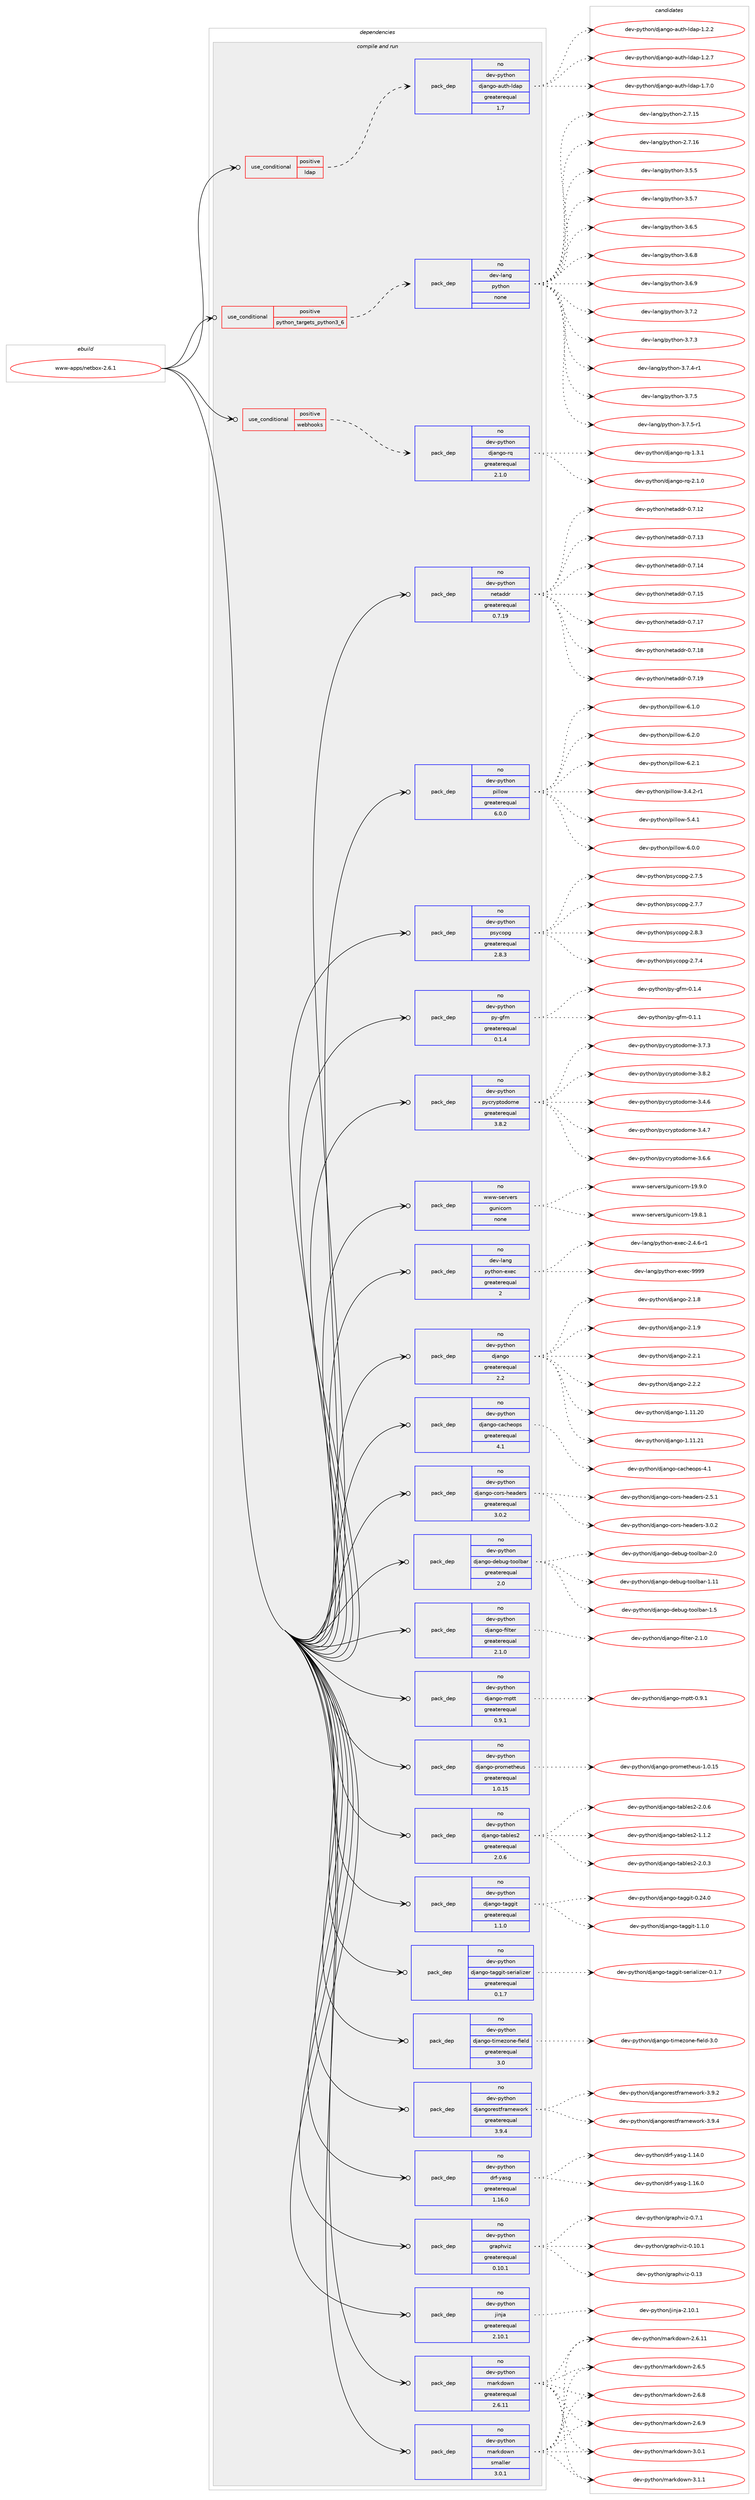 digraph prolog {

# *************
# Graph options
# *************

newrank=true;
concentrate=true;
compound=true;
graph [rankdir=LR,fontname=Helvetica,fontsize=10,ranksep=1.5];#, ranksep=2.5, nodesep=0.2];
edge  [arrowhead=vee];
node  [fontname=Helvetica,fontsize=10];

# **********
# The ebuild
# **********

subgraph cluster_leftcol {
color=gray;
rank=same;
label=<<i>ebuild</i>>;
id [label="www-apps/netbox-2.6.1", color=red, width=4, href="../www-apps/netbox-2.6.1.svg"];
}

# ****************
# The dependencies
# ****************

subgraph cluster_midcol {
color=gray;
label=<<i>dependencies</i>>;
subgraph cluster_compile {
fillcolor="#eeeeee";
style=filled;
label=<<i>compile</i>>;
}
subgraph cluster_compileandrun {
fillcolor="#eeeeee";
style=filled;
label=<<i>compile and run</i>>;
subgraph cond216945 {
dependency904973 [label=<<TABLE BORDER="0" CELLBORDER="1" CELLSPACING="0" CELLPADDING="4"><TR><TD ROWSPAN="3" CELLPADDING="10">use_conditional</TD></TR><TR><TD>positive</TD></TR><TR><TD>ldap</TD></TR></TABLE>>, shape=none, color=red];
subgraph pack671734 {
dependency904974 [label=<<TABLE BORDER="0" CELLBORDER="1" CELLSPACING="0" CELLPADDING="4" WIDTH="220"><TR><TD ROWSPAN="6" CELLPADDING="30">pack_dep</TD></TR><TR><TD WIDTH="110">no</TD></TR><TR><TD>dev-python</TD></TR><TR><TD>django-auth-ldap</TD></TR><TR><TD>greaterequal</TD></TR><TR><TD>1.7</TD></TR></TABLE>>, shape=none, color=blue];
}
dependency904973:e -> dependency904974:w [weight=20,style="dashed",arrowhead="vee"];
}
id:e -> dependency904973:w [weight=20,style="solid",arrowhead="odotvee"];
subgraph cond216946 {
dependency904975 [label=<<TABLE BORDER="0" CELLBORDER="1" CELLSPACING="0" CELLPADDING="4"><TR><TD ROWSPAN="3" CELLPADDING="10">use_conditional</TD></TR><TR><TD>positive</TD></TR><TR><TD>python_targets_python3_6</TD></TR></TABLE>>, shape=none, color=red];
subgraph pack671735 {
dependency904976 [label=<<TABLE BORDER="0" CELLBORDER="1" CELLSPACING="0" CELLPADDING="4" WIDTH="220"><TR><TD ROWSPAN="6" CELLPADDING="30">pack_dep</TD></TR><TR><TD WIDTH="110">no</TD></TR><TR><TD>dev-lang</TD></TR><TR><TD>python</TD></TR><TR><TD>none</TD></TR><TR><TD></TD></TR></TABLE>>, shape=none, color=blue];
}
dependency904975:e -> dependency904976:w [weight=20,style="dashed",arrowhead="vee"];
}
id:e -> dependency904975:w [weight=20,style="solid",arrowhead="odotvee"];
subgraph cond216947 {
dependency904977 [label=<<TABLE BORDER="0" CELLBORDER="1" CELLSPACING="0" CELLPADDING="4"><TR><TD ROWSPAN="3" CELLPADDING="10">use_conditional</TD></TR><TR><TD>positive</TD></TR><TR><TD>webhooks</TD></TR></TABLE>>, shape=none, color=red];
subgraph pack671736 {
dependency904978 [label=<<TABLE BORDER="0" CELLBORDER="1" CELLSPACING="0" CELLPADDING="4" WIDTH="220"><TR><TD ROWSPAN="6" CELLPADDING="30">pack_dep</TD></TR><TR><TD WIDTH="110">no</TD></TR><TR><TD>dev-python</TD></TR><TR><TD>django-rq</TD></TR><TR><TD>greaterequal</TD></TR><TR><TD>2.1.0</TD></TR></TABLE>>, shape=none, color=blue];
}
dependency904977:e -> dependency904978:w [weight=20,style="dashed",arrowhead="vee"];
}
id:e -> dependency904977:w [weight=20,style="solid",arrowhead="odotvee"];
subgraph pack671737 {
dependency904979 [label=<<TABLE BORDER="0" CELLBORDER="1" CELLSPACING="0" CELLPADDING="4" WIDTH="220"><TR><TD ROWSPAN="6" CELLPADDING="30">pack_dep</TD></TR><TR><TD WIDTH="110">no</TD></TR><TR><TD>dev-lang</TD></TR><TR><TD>python-exec</TD></TR><TR><TD>greaterequal</TD></TR><TR><TD>2</TD></TR></TABLE>>, shape=none, color=blue];
}
id:e -> dependency904979:w [weight=20,style="solid",arrowhead="odotvee"];
subgraph pack671738 {
dependency904980 [label=<<TABLE BORDER="0" CELLBORDER="1" CELLSPACING="0" CELLPADDING="4" WIDTH="220"><TR><TD ROWSPAN="6" CELLPADDING="30">pack_dep</TD></TR><TR><TD WIDTH="110">no</TD></TR><TR><TD>dev-python</TD></TR><TR><TD>django</TD></TR><TR><TD>greaterequal</TD></TR><TR><TD>2.2</TD></TR></TABLE>>, shape=none, color=blue];
}
id:e -> dependency904980:w [weight=20,style="solid",arrowhead="odotvee"];
subgraph pack671739 {
dependency904981 [label=<<TABLE BORDER="0" CELLBORDER="1" CELLSPACING="0" CELLPADDING="4" WIDTH="220"><TR><TD ROWSPAN="6" CELLPADDING="30">pack_dep</TD></TR><TR><TD WIDTH="110">no</TD></TR><TR><TD>dev-python</TD></TR><TR><TD>django-cacheops</TD></TR><TR><TD>greaterequal</TD></TR><TR><TD>4.1</TD></TR></TABLE>>, shape=none, color=blue];
}
id:e -> dependency904981:w [weight=20,style="solid",arrowhead="odotvee"];
subgraph pack671740 {
dependency904982 [label=<<TABLE BORDER="0" CELLBORDER="1" CELLSPACING="0" CELLPADDING="4" WIDTH="220"><TR><TD ROWSPAN="6" CELLPADDING="30">pack_dep</TD></TR><TR><TD WIDTH="110">no</TD></TR><TR><TD>dev-python</TD></TR><TR><TD>django-cors-headers</TD></TR><TR><TD>greaterequal</TD></TR><TR><TD>3.0.2</TD></TR></TABLE>>, shape=none, color=blue];
}
id:e -> dependency904982:w [weight=20,style="solid",arrowhead="odotvee"];
subgraph pack671741 {
dependency904983 [label=<<TABLE BORDER="0" CELLBORDER="1" CELLSPACING="0" CELLPADDING="4" WIDTH="220"><TR><TD ROWSPAN="6" CELLPADDING="30">pack_dep</TD></TR><TR><TD WIDTH="110">no</TD></TR><TR><TD>dev-python</TD></TR><TR><TD>django-debug-toolbar</TD></TR><TR><TD>greaterequal</TD></TR><TR><TD>2.0</TD></TR></TABLE>>, shape=none, color=blue];
}
id:e -> dependency904983:w [weight=20,style="solid",arrowhead="odotvee"];
subgraph pack671742 {
dependency904984 [label=<<TABLE BORDER="0" CELLBORDER="1" CELLSPACING="0" CELLPADDING="4" WIDTH="220"><TR><TD ROWSPAN="6" CELLPADDING="30">pack_dep</TD></TR><TR><TD WIDTH="110">no</TD></TR><TR><TD>dev-python</TD></TR><TR><TD>django-filter</TD></TR><TR><TD>greaterequal</TD></TR><TR><TD>2.1.0</TD></TR></TABLE>>, shape=none, color=blue];
}
id:e -> dependency904984:w [weight=20,style="solid",arrowhead="odotvee"];
subgraph pack671743 {
dependency904985 [label=<<TABLE BORDER="0" CELLBORDER="1" CELLSPACING="0" CELLPADDING="4" WIDTH="220"><TR><TD ROWSPAN="6" CELLPADDING="30">pack_dep</TD></TR><TR><TD WIDTH="110">no</TD></TR><TR><TD>dev-python</TD></TR><TR><TD>django-mptt</TD></TR><TR><TD>greaterequal</TD></TR><TR><TD>0.9.1</TD></TR></TABLE>>, shape=none, color=blue];
}
id:e -> dependency904985:w [weight=20,style="solid",arrowhead="odotvee"];
subgraph pack671744 {
dependency904986 [label=<<TABLE BORDER="0" CELLBORDER="1" CELLSPACING="0" CELLPADDING="4" WIDTH="220"><TR><TD ROWSPAN="6" CELLPADDING="30">pack_dep</TD></TR><TR><TD WIDTH="110">no</TD></TR><TR><TD>dev-python</TD></TR><TR><TD>django-prometheus</TD></TR><TR><TD>greaterequal</TD></TR><TR><TD>1.0.15</TD></TR></TABLE>>, shape=none, color=blue];
}
id:e -> dependency904986:w [weight=20,style="solid",arrowhead="odotvee"];
subgraph pack671745 {
dependency904987 [label=<<TABLE BORDER="0" CELLBORDER="1" CELLSPACING="0" CELLPADDING="4" WIDTH="220"><TR><TD ROWSPAN="6" CELLPADDING="30">pack_dep</TD></TR><TR><TD WIDTH="110">no</TD></TR><TR><TD>dev-python</TD></TR><TR><TD>django-tables2</TD></TR><TR><TD>greaterequal</TD></TR><TR><TD>2.0.6</TD></TR></TABLE>>, shape=none, color=blue];
}
id:e -> dependency904987:w [weight=20,style="solid",arrowhead="odotvee"];
subgraph pack671746 {
dependency904988 [label=<<TABLE BORDER="0" CELLBORDER="1" CELLSPACING="0" CELLPADDING="4" WIDTH="220"><TR><TD ROWSPAN="6" CELLPADDING="30">pack_dep</TD></TR><TR><TD WIDTH="110">no</TD></TR><TR><TD>dev-python</TD></TR><TR><TD>django-taggit</TD></TR><TR><TD>greaterequal</TD></TR><TR><TD>1.1.0</TD></TR></TABLE>>, shape=none, color=blue];
}
id:e -> dependency904988:w [weight=20,style="solid",arrowhead="odotvee"];
subgraph pack671747 {
dependency904989 [label=<<TABLE BORDER="0" CELLBORDER="1" CELLSPACING="0" CELLPADDING="4" WIDTH="220"><TR><TD ROWSPAN="6" CELLPADDING="30">pack_dep</TD></TR><TR><TD WIDTH="110">no</TD></TR><TR><TD>dev-python</TD></TR><TR><TD>django-taggit-serializer</TD></TR><TR><TD>greaterequal</TD></TR><TR><TD>0.1.7</TD></TR></TABLE>>, shape=none, color=blue];
}
id:e -> dependency904989:w [weight=20,style="solid",arrowhead="odotvee"];
subgraph pack671748 {
dependency904990 [label=<<TABLE BORDER="0" CELLBORDER="1" CELLSPACING="0" CELLPADDING="4" WIDTH="220"><TR><TD ROWSPAN="6" CELLPADDING="30">pack_dep</TD></TR><TR><TD WIDTH="110">no</TD></TR><TR><TD>dev-python</TD></TR><TR><TD>django-timezone-field</TD></TR><TR><TD>greaterequal</TD></TR><TR><TD>3.0</TD></TR></TABLE>>, shape=none, color=blue];
}
id:e -> dependency904990:w [weight=20,style="solid",arrowhead="odotvee"];
subgraph pack671749 {
dependency904991 [label=<<TABLE BORDER="0" CELLBORDER="1" CELLSPACING="0" CELLPADDING="4" WIDTH="220"><TR><TD ROWSPAN="6" CELLPADDING="30">pack_dep</TD></TR><TR><TD WIDTH="110">no</TD></TR><TR><TD>dev-python</TD></TR><TR><TD>djangorestframework</TD></TR><TR><TD>greaterequal</TD></TR><TR><TD>3.9.4</TD></TR></TABLE>>, shape=none, color=blue];
}
id:e -> dependency904991:w [weight=20,style="solid",arrowhead="odotvee"];
subgraph pack671750 {
dependency904992 [label=<<TABLE BORDER="0" CELLBORDER="1" CELLSPACING="0" CELLPADDING="4" WIDTH="220"><TR><TD ROWSPAN="6" CELLPADDING="30">pack_dep</TD></TR><TR><TD WIDTH="110">no</TD></TR><TR><TD>dev-python</TD></TR><TR><TD>drf-yasg</TD></TR><TR><TD>greaterequal</TD></TR><TR><TD>1.16.0</TD></TR></TABLE>>, shape=none, color=blue];
}
id:e -> dependency904992:w [weight=20,style="solid",arrowhead="odotvee"];
subgraph pack671751 {
dependency904993 [label=<<TABLE BORDER="0" CELLBORDER="1" CELLSPACING="0" CELLPADDING="4" WIDTH="220"><TR><TD ROWSPAN="6" CELLPADDING="30">pack_dep</TD></TR><TR><TD WIDTH="110">no</TD></TR><TR><TD>dev-python</TD></TR><TR><TD>graphviz</TD></TR><TR><TD>greaterequal</TD></TR><TR><TD>0.10.1</TD></TR></TABLE>>, shape=none, color=blue];
}
id:e -> dependency904993:w [weight=20,style="solid",arrowhead="odotvee"];
subgraph pack671752 {
dependency904994 [label=<<TABLE BORDER="0" CELLBORDER="1" CELLSPACING="0" CELLPADDING="4" WIDTH="220"><TR><TD ROWSPAN="6" CELLPADDING="30">pack_dep</TD></TR><TR><TD WIDTH="110">no</TD></TR><TR><TD>dev-python</TD></TR><TR><TD>jinja</TD></TR><TR><TD>greaterequal</TD></TR><TR><TD>2.10.1</TD></TR></TABLE>>, shape=none, color=blue];
}
id:e -> dependency904994:w [weight=20,style="solid",arrowhead="odotvee"];
subgraph pack671753 {
dependency904995 [label=<<TABLE BORDER="0" CELLBORDER="1" CELLSPACING="0" CELLPADDING="4" WIDTH="220"><TR><TD ROWSPAN="6" CELLPADDING="30">pack_dep</TD></TR><TR><TD WIDTH="110">no</TD></TR><TR><TD>dev-python</TD></TR><TR><TD>markdown</TD></TR><TR><TD>greaterequal</TD></TR><TR><TD>2.6.11</TD></TR></TABLE>>, shape=none, color=blue];
}
id:e -> dependency904995:w [weight=20,style="solid",arrowhead="odotvee"];
subgraph pack671754 {
dependency904996 [label=<<TABLE BORDER="0" CELLBORDER="1" CELLSPACING="0" CELLPADDING="4" WIDTH="220"><TR><TD ROWSPAN="6" CELLPADDING="30">pack_dep</TD></TR><TR><TD WIDTH="110">no</TD></TR><TR><TD>dev-python</TD></TR><TR><TD>markdown</TD></TR><TR><TD>smaller</TD></TR><TR><TD>3.0.1</TD></TR></TABLE>>, shape=none, color=blue];
}
id:e -> dependency904996:w [weight=20,style="solid",arrowhead="odotvee"];
subgraph pack671755 {
dependency904997 [label=<<TABLE BORDER="0" CELLBORDER="1" CELLSPACING="0" CELLPADDING="4" WIDTH="220"><TR><TD ROWSPAN="6" CELLPADDING="30">pack_dep</TD></TR><TR><TD WIDTH="110">no</TD></TR><TR><TD>dev-python</TD></TR><TR><TD>netaddr</TD></TR><TR><TD>greaterequal</TD></TR><TR><TD>0.7.19</TD></TR></TABLE>>, shape=none, color=blue];
}
id:e -> dependency904997:w [weight=20,style="solid",arrowhead="odotvee"];
subgraph pack671756 {
dependency904998 [label=<<TABLE BORDER="0" CELLBORDER="1" CELLSPACING="0" CELLPADDING="4" WIDTH="220"><TR><TD ROWSPAN="6" CELLPADDING="30">pack_dep</TD></TR><TR><TD WIDTH="110">no</TD></TR><TR><TD>dev-python</TD></TR><TR><TD>pillow</TD></TR><TR><TD>greaterequal</TD></TR><TR><TD>6.0.0</TD></TR></TABLE>>, shape=none, color=blue];
}
id:e -> dependency904998:w [weight=20,style="solid",arrowhead="odotvee"];
subgraph pack671757 {
dependency904999 [label=<<TABLE BORDER="0" CELLBORDER="1" CELLSPACING="0" CELLPADDING="4" WIDTH="220"><TR><TD ROWSPAN="6" CELLPADDING="30">pack_dep</TD></TR><TR><TD WIDTH="110">no</TD></TR><TR><TD>dev-python</TD></TR><TR><TD>psycopg</TD></TR><TR><TD>greaterequal</TD></TR><TR><TD>2.8.3</TD></TR></TABLE>>, shape=none, color=blue];
}
id:e -> dependency904999:w [weight=20,style="solid",arrowhead="odotvee"];
subgraph pack671758 {
dependency905000 [label=<<TABLE BORDER="0" CELLBORDER="1" CELLSPACING="0" CELLPADDING="4" WIDTH="220"><TR><TD ROWSPAN="6" CELLPADDING="30">pack_dep</TD></TR><TR><TD WIDTH="110">no</TD></TR><TR><TD>dev-python</TD></TR><TR><TD>py-gfm</TD></TR><TR><TD>greaterequal</TD></TR><TR><TD>0.1.4</TD></TR></TABLE>>, shape=none, color=blue];
}
id:e -> dependency905000:w [weight=20,style="solid",arrowhead="odotvee"];
subgraph pack671759 {
dependency905001 [label=<<TABLE BORDER="0" CELLBORDER="1" CELLSPACING="0" CELLPADDING="4" WIDTH="220"><TR><TD ROWSPAN="6" CELLPADDING="30">pack_dep</TD></TR><TR><TD WIDTH="110">no</TD></TR><TR><TD>dev-python</TD></TR><TR><TD>pycryptodome</TD></TR><TR><TD>greaterequal</TD></TR><TR><TD>3.8.2</TD></TR></TABLE>>, shape=none, color=blue];
}
id:e -> dependency905001:w [weight=20,style="solid",arrowhead="odotvee"];
subgraph pack671760 {
dependency905002 [label=<<TABLE BORDER="0" CELLBORDER="1" CELLSPACING="0" CELLPADDING="4" WIDTH="220"><TR><TD ROWSPAN="6" CELLPADDING="30">pack_dep</TD></TR><TR><TD WIDTH="110">no</TD></TR><TR><TD>www-servers</TD></TR><TR><TD>gunicorn</TD></TR><TR><TD>none</TD></TR><TR><TD></TD></TR></TABLE>>, shape=none, color=blue];
}
id:e -> dependency905002:w [weight=20,style="solid",arrowhead="odotvee"];
}
subgraph cluster_run {
fillcolor="#eeeeee";
style=filled;
label=<<i>run</i>>;
}
}

# **************
# The candidates
# **************

subgraph cluster_choices {
rank=same;
color=gray;
label=<<i>candidates</i>>;

subgraph choice671734 {
color=black;
nodesep=1;
choice10010111845112121116104111110471001069711010311145971171161044510810097112454946504650 [label="dev-python/django-auth-ldap-1.2.2", color=red, width=4,href="../dev-python/django-auth-ldap-1.2.2.svg"];
choice10010111845112121116104111110471001069711010311145971171161044510810097112454946504655 [label="dev-python/django-auth-ldap-1.2.7", color=red, width=4,href="../dev-python/django-auth-ldap-1.2.7.svg"];
choice10010111845112121116104111110471001069711010311145971171161044510810097112454946554648 [label="dev-python/django-auth-ldap-1.7.0", color=red, width=4,href="../dev-python/django-auth-ldap-1.7.0.svg"];
dependency904974:e -> choice10010111845112121116104111110471001069711010311145971171161044510810097112454946504650:w [style=dotted,weight="100"];
dependency904974:e -> choice10010111845112121116104111110471001069711010311145971171161044510810097112454946504655:w [style=dotted,weight="100"];
dependency904974:e -> choice10010111845112121116104111110471001069711010311145971171161044510810097112454946554648:w [style=dotted,weight="100"];
}
subgraph choice671735 {
color=black;
nodesep=1;
choice10010111845108971101034711212111610411111045504655464953 [label="dev-lang/python-2.7.15", color=red, width=4,href="../dev-lang/python-2.7.15.svg"];
choice10010111845108971101034711212111610411111045504655464954 [label="dev-lang/python-2.7.16", color=red, width=4,href="../dev-lang/python-2.7.16.svg"];
choice100101118451089711010347112121116104111110455146534653 [label="dev-lang/python-3.5.5", color=red, width=4,href="../dev-lang/python-3.5.5.svg"];
choice100101118451089711010347112121116104111110455146534655 [label="dev-lang/python-3.5.7", color=red, width=4,href="../dev-lang/python-3.5.7.svg"];
choice100101118451089711010347112121116104111110455146544653 [label="dev-lang/python-3.6.5", color=red, width=4,href="../dev-lang/python-3.6.5.svg"];
choice100101118451089711010347112121116104111110455146544656 [label="dev-lang/python-3.6.8", color=red, width=4,href="../dev-lang/python-3.6.8.svg"];
choice100101118451089711010347112121116104111110455146544657 [label="dev-lang/python-3.6.9", color=red, width=4,href="../dev-lang/python-3.6.9.svg"];
choice100101118451089711010347112121116104111110455146554650 [label="dev-lang/python-3.7.2", color=red, width=4,href="../dev-lang/python-3.7.2.svg"];
choice100101118451089711010347112121116104111110455146554651 [label="dev-lang/python-3.7.3", color=red, width=4,href="../dev-lang/python-3.7.3.svg"];
choice1001011184510897110103471121211161041111104551465546524511449 [label="dev-lang/python-3.7.4-r1", color=red, width=4,href="../dev-lang/python-3.7.4-r1.svg"];
choice100101118451089711010347112121116104111110455146554653 [label="dev-lang/python-3.7.5", color=red, width=4,href="../dev-lang/python-3.7.5.svg"];
choice1001011184510897110103471121211161041111104551465546534511449 [label="dev-lang/python-3.7.5-r1", color=red, width=4,href="../dev-lang/python-3.7.5-r1.svg"];
dependency904976:e -> choice10010111845108971101034711212111610411111045504655464953:w [style=dotted,weight="100"];
dependency904976:e -> choice10010111845108971101034711212111610411111045504655464954:w [style=dotted,weight="100"];
dependency904976:e -> choice100101118451089711010347112121116104111110455146534653:w [style=dotted,weight="100"];
dependency904976:e -> choice100101118451089711010347112121116104111110455146534655:w [style=dotted,weight="100"];
dependency904976:e -> choice100101118451089711010347112121116104111110455146544653:w [style=dotted,weight="100"];
dependency904976:e -> choice100101118451089711010347112121116104111110455146544656:w [style=dotted,weight="100"];
dependency904976:e -> choice100101118451089711010347112121116104111110455146544657:w [style=dotted,weight="100"];
dependency904976:e -> choice100101118451089711010347112121116104111110455146554650:w [style=dotted,weight="100"];
dependency904976:e -> choice100101118451089711010347112121116104111110455146554651:w [style=dotted,weight="100"];
dependency904976:e -> choice1001011184510897110103471121211161041111104551465546524511449:w [style=dotted,weight="100"];
dependency904976:e -> choice100101118451089711010347112121116104111110455146554653:w [style=dotted,weight="100"];
dependency904976:e -> choice1001011184510897110103471121211161041111104551465546534511449:w [style=dotted,weight="100"];
}
subgraph choice671736 {
color=black;
nodesep=1;
choice10010111845112121116104111110471001069711010311145114113454946514649 [label="dev-python/django-rq-1.3.1", color=red, width=4,href="../dev-python/django-rq-1.3.1.svg"];
choice10010111845112121116104111110471001069711010311145114113455046494648 [label="dev-python/django-rq-2.1.0", color=red, width=4,href="../dev-python/django-rq-2.1.0.svg"];
dependency904978:e -> choice10010111845112121116104111110471001069711010311145114113454946514649:w [style=dotted,weight="100"];
dependency904978:e -> choice10010111845112121116104111110471001069711010311145114113455046494648:w [style=dotted,weight="100"];
}
subgraph choice671737 {
color=black;
nodesep=1;
choice10010111845108971101034711212111610411111045101120101994550465246544511449 [label="dev-lang/python-exec-2.4.6-r1", color=red, width=4,href="../dev-lang/python-exec-2.4.6-r1.svg"];
choice10010111845108971101034711212111610411111045101120101994557575757 [label="dev-lang/python-exec-9999", color=red, width=4,href="../dev-lang/python-exec-9999.svg"];
dependency904979:e -> choice10010111845108971101034711212111610411111045101120101994550465246544511449:w [style=dotted,weight="100"];
dependency904979:e -> choice10010111845108971101034711212111610411111045101120101994557575757:w [style=dotted,weight="100"];
}
subgraph choice671738 {
color=black;
nodesep=1;
choice1001011184511212111610411111047100106971101031114549464949465048 [label="dev-python/django-1.11.20", color=red, width=4,href="../dev-python/django-1.11.20.svg"];
choice1001011184511212111610411111047100106971101031114549464949465049 [label="dev-python/django-1.11.21", color=red, width=4,href="../dev-python/django-1.11.21.svg"];
choice100101118451121211161041111104710010697110103111455046494656 [label="dev-python/django-2.1.8", color=red, width=4,href="../dev-python/django-2.1.8.svg"];
choice100101118451121211161041111104710010697110103111455046494657 [label="dev-python/django-2.1.9", color=red, width=4,href="../dev-python/django-2.1.9.svg"];
choice100101118451121211161041111104710010697110103111455046504649 [label="dev-python/django-2.2.1", color=red, width=4,href="../dev-python/django-2.2.1.svg"];
choice100101118451121211161041111104710010697110103111455046504650 [label="dev-python/django-2.2.2", color=red, width=4,href="../dev-python/django-2.2.2.svg"];
dependency904980:e -> choice1001011184511212111610411111047100106971101031114549464949465048:w [style=dotted,weight="100"];
dependency904980:e -> choice1001011184511212111610411111047100106971101031114549464949465049:w [style=dotted,weight="100"];
dependency904980:e -> choice100101118451121211161041111104710010697110103111455046494656:w [style=dotted,weight="100"];
dependency904980:e -> choice100101118451121211161041111104710010697110103111455046494657:w [style=dotted,weight="100"];
dependency904980:e -> choice100101118451121211161041111104710010697110103111455046504649:w [style=dotted,weight="100"];
dependency904980:e -> choice100101118451121211161041111104710010697110103111455046504650:w [style=dotted,weight="100"];
}
subgraph choice671739 {
color=black;
nodesep=1;
choice1001011184511212111610411111047100106971101031114599979910410111111211545524649 [label="dev-python/django-cacheops-4.1", color=red, width=4,href="../dev-python/django-cacheops-4.1.svg"];
dependency904981:e -> choice1001011184511212111610411111047100106971101031114599979910410111111211545524649:w [style=dotted,weight="100"];
}
subgraph choice671740 {
color=black;
nodesep=1;
choice10010111845112121116104111110471001069711010311145991111141154510410197100101114115455046534649 [label="dev-python/django-cors-headers-2.5.1", color=red, width=4,href="../dev-python/django-cors-headers-2.5.1.svg"];
choice10010111845112121116104111110471001069711010311145991111141154510410197100101114115455146484650 [label="dev-python/django-cors-headers-3.0.2", color=red, width=4,href="../dev-python/django-cors-headers-3.0.2.svg"];
dependency904982:e -> choice10010111845112121116104111110471001069711010311145991111141154510410197100101114115455046534649:w [style=dotted,weight="100"];
dependency904982:e -> choice10010111845112121116104111110471001069711010311145991111141154510410197100101114115455146484650:w [style=dotted,weight="100"];
}
subgraph choice671741 {
color=black;
nodesep=1;
choice10010111845112121116104111110471001069711010311145100101981171034511611111110898971144549464949 [label="dev-python/django-debug-toolbar-1.11", color=red, width=4,href="../dev-python/django-debug-toolbar-1.11.svg"];
choice100101118451121211161041111104710010697110103111451001019811710345116111111108989711445494653 [label="dev-python/django-debug-toolbar-1.5", color=red, width=4,href="../dev-python/django-debug-toolbar-1.5.svg"];
choice100101118451121211161041111104710010697110103111451001019811710345116111111108989711445504648 [label="dev-python/django-debug-toolbar-2.0", color=red, width=4,href="../dev-python/django-debug-toolbar-2.0.svg"];
dependency904983:e -> choice10010111845112121116104111110471001069711010311145100101981171034511611111110898971144549464949:w [style=dotted,weight="100"];
dependency904983:e -> choice100101118451121211161041111104710010697110103111451001019811710345116111111108989711445494653:w [style=dotted,weight="100"];
dependency904983:e -> choice100101118451121211161041111104710010697110103111451001019811710345116111111108989711445504648:w [style=dotted,weight="100"];
}
subgraph choice671742 {
color=black;
nodesep=1;
choice10010111845112121116104111110471001069711010311145102105108116101114455046494648 [label="dev-python/django-filter-2.1.0", color=red, width=4,href="../dev-python/django-filter-2.1.0.svg"];
dependency904984:e -> choice10010111845112121116104111110471001069711010311145102105108116101114455046494648:w [style=dotted,weight="100"];
}
subgraph choice671743 {
color=black;
nodesep=1;
choice10010111845112121116104111110471001069711010311145109112116116454846574649 [label="dev-python/django-mptt-0.9.1", color=red, width=4,href="../dev-python/django-mptt-0.9.1.svg"];
dependency904985:e -> choice10010111845112121116104111110471001069711010311145109112116116454846574649:w [style=dotted,weight="100"];
}
subgraph choice671744 {
color=black;
nodesep=1;
choice1001011184511212111610411111047100106971101031114511211411110910111610410111711545494648464953 [label="dev-python/django-prometheus-1.0.15", color=red, width=4,href="../dev-python/django-prometheus-1.0.15.svg"];
dependency904986:e -> choice1001011184511212111610411111047100106971101031114511211411110910111610410111711545494648464953:w [style=dotted,weight="100"];
}
subgraph choice671745 {
color=black;
nodesep=1;
choice10010111845112121116104111110471001069711010311145116979810810111550454946494650 [label="dev-python/django-tables2-1.1.2", color=red, width=4,href="../dev-python/django-tables2-1.1.2.svg"];
choice10010111845112121116104111110471001069711010311145116979810810111550455046484651 [label="dev-python/django-tables2-2.0.3", color=red, width=4,href="../dev-python/django-tables2-2.0.3.svg"];
choice10010111845112121116104111110471001069711010311145116979810810111550455046484654 [label="dev-python/django-tables2-2.0.6", color=red, width=4,href="../dev-python/django-tables2-2.0.6.svg"];
dependency904987:e -> choice10010111845112121116104111110471001069711010311145116979810810111550454946494650:w [style=dotted,weight="100"];
dependency904987:e -> choice10010111845112121116104111110471001069711010311145116979810810111550455046484651:w [style=dotted,weight="100"];
dependency904987:e -> choice10010111845112121116104111110471001069711010311145116979810810111550455046484654:w [style=dotted,weight="100"];
}
subgraph choice671746 {
color=black;
nodesep=1;
choice100101118451121211161041111104710010697110103111451169710310310511645484650524648 [label="dev-python/django-taggit-0.24.0", color=red, width=4,href="../dev-python/django-taggit-0.24.0.svg"];
choice1001011184511212111610411111047100106971101031114511697103103105116454946494648 [label="dev-python/django-taggit-1.1.0", color=red, width=4,href="../dev-python/django-taggit-1.1.0.svg"];
dependency904988:e -> choice100101118451121211161041111104710010697110103111451169710310310511645484650524648:w [style=dotted,weight="100"];
dependency904988:e -> choice1001011184511212111610411111047100106971101031114511697103103105116454946494648:w [style=dotted,weight="100"];
}
subgraph choice671747 {
color=black;
nodesep=1;
choice10010111845112121116104111110471001069711010311145116971031031051164511510111410597108105122101114454846494655 [label="dev-python/django-taggit-serializer-0.1.7", color=red, width=4,href="../dev-python/django-taggit-serializer-0.1.7.svg"];
dependency904989:e -> choice10010111845112121116104111110471001069711010311145116971031031051164511510111410597108105122101114454846494655:w [style=dotted,weight="100"];
}
subgraph choice671748 {
color=black;
nodesep=1;
choice100101118451121211161041111104710010697110103111451161051091011221111101014510210510110810045514648 [label="dev-python/django-timezone-field-3.0", color=red, width=4,href="../dev-python/django-timezone-field-3.0.svg"];
dependency904990:e -> choice100101118451121211161041111104710010697110103111451161051091011221111101014510210510110810045514648:w [style=dotted,weight="100"];
}
subgraph choice671749 {
color=black;
nodesep=1;
choice10010111845112121116104111110471001069711010311111410111511610211497109101119111114107455146574650 [label="dev-python/djangorestframework-3.9.2", color=red, width=4,href="../dev-python/djangorestframework-3.9.2.svg"];
choice10010111845112121116104111110471001069711010311111410111511610211497109101119111114107455146574652 [label="dev-python/djangorestframework-3.9.4", color=red, width=4,href="../dev-python/djangorestframework-3.9.4.svg"];
dependency904991:e -> choice10010111845112121116104111110471001069711010311111410111511610211497109101119111114107455146574650:w [style=dotted,weight="100"];
dependency904991:e -> choice10010111845112121116104111110471001069711010311111410111511610211497109101119111114107455146574652:w [style=dotted,weight="100"];
}
subgraph choice671750 {
color=black;
nodesep=1;
choice1001011184511212111610411111047100114102451219711510345494649524648 [label="dev-python/drf-yasg-1.14.0", color=red, width=4,href="../dev-python/drf-yasg-1.14.0.svg"];
choice1001011184511212111610411111047100114102451219711510345494649544648 [label="dev-python/drf-yasg-1.16.0", color=red, width=4,href="../dev-python/drf-yasg-1.16.0.svg"];
dependency904992:e -> choice1001011184511212111610411111047100114102451219711510345494649524648:w [style=dotted,weight="100"];
dependency904992:e -> choice1001011184511212111610411111047100114102451219711510345494649544648:w [style=dotted,weight="100"];
}
subgraph choice671751 {
color=black;
nodesep=1;
choice10010111845112121116104111110471031149711210411810512245484649484649 [label="dev-python/graphviz-0.10.1", color=red, width=4,href="../dev-python/graphviz-0.10.1.svg"];
choice1001011184511212111610411111047103114971121041181051224548464951 [label="dev-python/graphviz-0.13", color=red, width=4,href="../dev-python/graphviz-0.13.svg"];
choice100101118451121211161041111104710311497112104118105122454846554649 [label="dev-python/graphviz-0.7.1", color=red, width=4,href="../dev-python/graphviz-0.7.1.svg"];
dependency904993:e -> choice10010111845112121116104111110471031149711210411810512245484649484649:w [style=dotted,weight="100"];
dependency904993:e -> choice1001011184511212111610411111047103114971121041181051224548464951:w [style=dotted,weight="100"];
dependency904993:e -> choice100101118451121211161041111104710311497112104118105122454846554649:w [style=dotted,weight="100"];
}
subgraph choice671752 {
color=black;
nodesep=1;
choice10010111845112121116104111110471061051101069745504649484649 [label="dev-python/jinja-2.10.1", color=red, width=4,href="../dev-python/jinja-2.10.1.svg"];
dependency904994:e -> choice10010111845112121116104111110471061051101069745504649484649:w [style=dotted,weight="100"];
}
subgraph choice671753 {
color=black;
nodesep=1;
choice10010111845112121116104111110471099711410710011111911045504654464949 [label="dev-python/markdown-2.6.11", color=red, width=4,href="../dev-python/markdown-2.6.11.svg"];
choice100101118451121211161041111104710997114107100111119110455046544653 [label="dev-python/markdown-2.6.5", color=red, width=4,href="../dev-python/markdown-2.6.5.svg"];
choice100101118451121211161041111104710997114107100111119110455046544656 [label="dev-python/markdown-2.6.8", color=red, width=4,href="../dev-python/markdown-2.6.8.svg"];
choice100101118451121211161041111104710997114107100111119110455046544657 [label="dev-python/markdown-2.6.9", color=red, width=4,href="../dev-python/markdown-2.6.9.svg"];
choice100101118451121211161041111104710997114107100111119110455146484649 [label="dev-python/markdown-3.0.1", color=red, width=4,href="../dev-python/markdown-3.0.1.svg"];
choice100101118451121211161041111104710997114107100111119110455146494649 [label="dev-python/markdown-3.1.1", color=red, width=4,href="../dev-python/markdown-3.1.1.svg"];
dependency904995:e -> choice10010111845112121116104111110471099711410710011111911045504654464949:w [style=dotted,weight="100"];
dependency904995:e -> choice100101118451121211161041111104710997114107100111119110455046544653:w [style=dotted,weight="100"];
dependency904995:e -> choice100101118451121211161041111104710997114107100111119110455046544656:w [style=dotted,weight="100"];
dependency904995:e -> choice100101118451121211161041111104710997114107100111119110455046544657:w [style=dotted,weight="100"];
dependency904995:e -> choice100101118451121211161041111104710997114107100111119110455146484649:w [style=dotted,weight="100"];
dependency904995:e -> choice100101118451121211161041111104710997114107100111119110455146494649:w [style=dotted,weight="100"];
}
subgraph choice671754 {
color=black;
nodesep=1;
choice10010111845112121116104111110471099711410710011111911045504654464949 [label="dev-python/markdown-2.6.11", color=red, width=4,href="../dev-python/markdown-2.6.11.svg"];
choice100101118451121211161041111104710997114107100111119110455046544653 [label="dev-python/markdown-2.6.5", color=red, width=4,href="../dev-python/markdown-2.6.5.svg"];
choice100101118451121211161041111104710997114107100111119110455046544656 [label="dev-python/markdown-2.6.8", color=red, width=4,href="../dev-python/markdown-2.6.8.svg"];
choice100101118451121211161041111104710997114107100111119110455046544657 [label="dev-python/markdown-2.6.9", color=red, width=4,href="../dev-python/markdown-2.6.9.svg"];
choice100101118451121211161041111104710997114107100111119110455146484649 [label="dev-python/markdown-3.0.1", color=red, width=4,href="../dev-python/markdown-3.0.1.svg"];
choice100101118451121211161041111104710997114107100111119110455146494649 [label="dev-python/markdown-3.1.1", color=red, width=4,href="../dev-python/markdown-3.1.1.svg"];
dependency904996:e -> choice10010111845112121116104111110471099711410710011111911045504654464949:w [style=dotted,weight="100"];
dependency904996:e -> choice100101118451121211161041111104710997114107100111119110455046544653:w [style=dotted,weight="100"];
dependency904996:e -> choice100101118451121211161041111104710997114107100111119110455046544656:w [style=dotted,weight="100"];
dependency904996:e -> choice100101118451121211161041111104710997114107100111119110455046544657:w [style=dotted,weight="100"];
dependency904996:e -> choice100101118451121211161041111104710997114107100111119110455146484649:w [style=dotted,weight="100"];
dependency904996:e -> choice100101118451121211161041111104710997114107100111119110455146494649:w [style=dotted,weight="100"];
}
subgraph choice671755 {
color=black;
nodesep=1;
choice10010111845112121116104111110471101011169710010011445484655464950 [label="dev-python/netaddr-0.7.12", color=red, width=4,href="../dev-python/netaddr-0.7.12.svg"];
choice10010111845112121116104111110471101011169710010011445484655464951 [label="dev-python/netaddr-0.7.13", color=red, width=4,href="../dev-python/netaddr-0.7.13.svg"];
choice10010111845112121116104111110471101011169710010011445484655464952 [label="dev-python/netaddr-0.7.14", color=red, width=4,href="../dev-python/netaddr-0.7.14.svg"];
choice10010111845112121116104111110471101011169710010011445484655464953 [label="dev-python/netaddr-0.7.15", color=red, width=4,href="../dev-python/netaddr-0.7.15.svg"];
choice10010111845112121116104111110471101011169710010011445484655464955 [label="dev-python/netaddr-0.7.17", color=red, width=4,href="../dev-python/netaddr-0.7.17.svg"];
choice10010111845112121116104111110471101011169710010011445484655464956 [label="dev-python/netaddr-0.7.18", color=red, width=4,href="../dev-python/netaddr-0.7.18.svg"];
choice10010111845112121116104111110471101011169710010011445484655464957 [label="dev-python/netaddr-0.7.19", color=red, width=4,href="../dev-python/netaddr-0.7.19.svg"];
dependency904997:e -> choice10010111845112121116104111110471101011169710010011445484655464950:w [style=dotted,weight="100"];
dependency904997:e -> choice10010111845112121116104111110471101011169710010011445484655464951:w [style=dotted,weight="100"];
dependency904997:e -> choice10010111845112121116104111110471101011169710010011445484655464952:w [style=dotted,weight="100"];
dependency904997:e -> choice10010111845112121116104111110471101011169710010011445484655464953:w [style=dotted,weight="100"];
dependency904997:e -> choice10010111845112121116104111110471101011169710010011445484655464955:w [style=dotted,weight="100"];
dependency904997:e -> choice10010111845112121116104111110471101011169710010011445484655464956:w [style=dotted,weight="100"];
dependency904997:e -> choice10010111845112121116104111110471101011169710010011445484655464957:w [style=dotted,weight="100"];
}
subgraph choice671756 {
color=black;
nodesep=1;
choice10010111845112121116104111110471121051081081111194551465246504511449 [label="dev-python/pillow-3.4.2-r1", color=red, width=4,href="../dev-python/pillow-3.4.2-r1.svg"];
choice1001011184511212111610411111047112105108108111119455346524649 [label="dev-python/pillow-5.4.1", color=red, width=4,href="../dev-python/pillow-5.4.1.svg"];
choice1001011184511212111610411111047112105108108111119455446484648 [label="dev-python/pillow-6.0.0", color=red, width=4,href="../dev-python/pillow-6.0.0.svg"];
choice1001011184511212111610411111047112105108108111119455446494648 [label="dev-python/pillow-6.1.0", color=red, width=4,href="../dev-python/pillow-6.1.0.svg"];
choice1001011184511212111610411111047112105108108111119455446504648 [label="dev-python/pillow-6.2.0", color=red, width=4,href="../dev-python/pillow-6.2.0.svg"];
choice1001011184511212111610411111047112105108108111119455446504649 [label="dev-python/pillow-6.2.1", color=red, width=4,href="../dev-python/pillow-6.2.1.svg"];
dependency904998:e -> choice10010111845112121116104111110471121051081081111194551465246504511449:w [style=dotted,weight="100"];
dependency904998:e -> choice1001011184511212111610411111047112105108108111119455346524649:w [style=dotted,weight="100"];
dependency904998:e -> choice1001011184511212111610411111047112105108108111119455446484648:w [style=dotted,weight="100"];
dependency904998:e -> choice1001011184511212111610411111047112105108108111119455446494648:w [style=dotted,weight="100"];
dependency904998:e -> choice1001011184511212111610411111047112105108108111119455446504648:w [style=dotted,weight="100"];
dependency904998:e -> choice1001011184511212111610411111047112105108108111119455446504649:w [style=dotted,weight="100"];
}
subgraph choice671757 {
color=black;
nodesep=1;
choice100101118451121211161041111104711211512199111112103455046554652 [label="dev-python/psycopg-2.7.4", color=red, width=4,href="../dev-python/psycopg-2.7.4.svg"];
choice100101118451121211161041111104711211512199111112103455046554653 [label="dev-python/psycopg-2.7.5", color=red, width=4,href="../dev-python/psycopg-2.7.5.svg"];
choice100101118451121211161041111104711211512199111112103455046554655 [label="dev-python/psycopg-2.7.7", color=red, width=4,href="../dev-python/psycopg-2.7.7.svg"];
choice100101118451121211161041111104711211512199111112103455046564651 [label="dev-python/psycopg-2.8.3", color=red, width=4,href="../dev-python/psycopg-2.8.3.svg"];
dependency904999:e -> choice100101118451121211161041111104711211512199111112103455046554652:w [style=dotted,weight="100"];
dependency904999:e -> choice100101118451121211161041111104711211512199111112103455046554653:w [style=dotted,weight="100"];
dependency904999:e -> choice100101118451121211161041111104711211512199111112103455046554655:w [style=dotted,weight="100"];
dependency904999:e -> choice100101118451121211161041111104711211512199111112103455046564651:w [style=dotted,weight="100"];
}
subgraph choice671758 {
color=black;
nodesep=1;
choice100101118451121211161041111104711212145103102109454846494649 [label="dev-python/py-gfm-0.1.1", color=red, width=4,href="../dev-python/py-gfm-0.1.1.svg"];
choice100101118451121211161041111104711212145103102109454846494652 [label="dev-python/py-gfm-0.1.4", color=red, width=4,href="../dev-python/py-gfm-0.1.4.svg"];
dependency905000:e -> choice100101118451121211161041111104711212145103102109454846494649:w [style=dotted,weight="100"];
dependency905000:e -> choice100101118451121211161041111104711212145103102109454846494652:w [style=dotted,weight="100"];
}
subgraph choice671759 {
color=black;
nodesep=1;
choice100101118451121211161041111104711212199114121112116111100111109101455146524654 [label="dev-python/pycryptodome-3.4.6", color=red, width=4,href="../dev-python/pycryptodome-3.4.6.svg"];
choice100101118451121211161041111104711212199114121112116111100111109101455146524655 [label="dev-python/pycryptodome-3.4.7", color=red, width=4,href="../dev-python/pycryptodome-3.4.7.svg"];
choice100101118451121211161041111104711212199114121112116111100111109101455146544654 [label="dev-python/pycryptodome-3.6.6", color=red, width=4,href="../dev-python/pycryptodome-3.6.6.svg"];
choice100101118451121211161041111104711212199114121112116111100111109101455146554651 [label="dev-python/pycryptodome-3.7.3", color=red, width=4,href="../dev-python/pycryptodome-3.7.3.svg"];
choice100101118451121211161041111104711212199114121112116111100111109101455146564650 [label="dev-python/pycryptodome-3.8.2", color=red, width=4,href="../dev-python/pycryptodome-3.8.2.svg"];
dependency905001:e -> choice100101118451121211161041111104711212199114121112116111100111109101455146524654:w [style=dotted,weight="100"];
dependency905001:e -> choice100101118451121211161041111104711212199114121112116111100111109101455146524655:w [style=dotted,weight="100"];
dependency905001:e -> choice100101118451121211161041111104711212199114121112116111100111109101455146544654:w [style=dotted,weight="100"];
dependency905001:e -> choice100101118451121211161041111104711212199114121112116111100111109101455146554651:w [style=dotted,weight="100"];
dependency905001:e -> choice100101118451121211161041111104711212199114121112116111100111109101455146564650:w [style=dotted,weight="100"];
}
subgraph choice671760 {
color=black;
nodesep=1;
choice11911911945115101114118101114115471031171101059911111411045495746564649 [label="www-servers/gunicorn-19.8.1", color=red, width=4,href="../www-servers/gunicorn-19.8.1.svg"];
choice11911911945115101114118101114115471031171101059911111411045495746574648 [label="www-servers/gunicorn-19.9.0", color=red, width=4,href="../www-servers/gunicorn-19.9.0.svg"];
dependency905002:e -> choice11911911945115101114118101114115471031171101059911111411045495746564649:w [style=dotted,weight="100"];
dependency905002:e -> choice11911911945115101114118101114115471031171101059911111411045495746574648:w [style=dotted,weight="100"];
}
}

}
